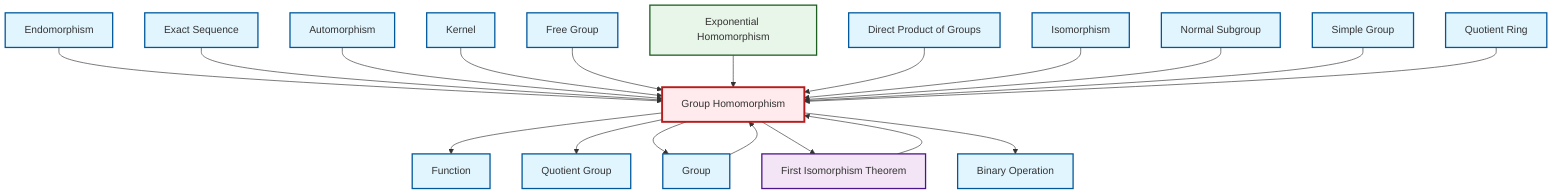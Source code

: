 graph TD
    classDef definition fill:#e1f5fe,stroke:#01579b,stroke-width:2px
    classDef theorem fill:#f3e5f5,stroke:#4a148c,stroke-width:2px
    classDef axiom fill:#fff3e0,stroke:#e65100,stroke-width:2px
    classDef example fill:#e8f5e9,stroke:#1b5e20,stroke-width:2px
    classDef current fill:#ffebee,stroke:#b71c1c,stroke-width:3px
    def-endomorphism["Endomorphism"]:::definition
    def-quotient-ring["Quotient Ring"]:::definition
    def-homomorphism["Group Homomorphism"]:::definition
    def-group["Group"]:::definition
    def-exact-sequence["Exact Sequence"]:::definition
    def-function["Function"]:::definition
    def-quotient-group["Quotient Group"]:::definition
    ex-exponential-homomorphism["Exponential Homomorphism"]:::example
    def-automorphism["Automorphism"]:::definition
    def-normal-subgroup["Normal Subgroup"]:::definition
    def-isomorphism["Isomorphism"]:::definition
    def-free-group["Free Group"]:::definition
    def-simple-group["Simple Group"]:::definition
    def-direct-product["Direct Product of Groups"]:::definition
    def-kernel["Kernel"]:::definition
    thm-first-isomorphism["First Isomorphism Theorem"]:::theorem
    def-binary-operation["Binary Operation"]:::definition
    def-endomorphism --> def-homomorphism
    def-homomorphism --> def-function
    def-exact-sequence --> def-homomorphism
    def-homomorphism --> def-quotient-group
    def-automorphism --> def-homomorphism
    def-kernel --> def-homomorphism
    def-free-group --> def-homomorphism
    ex-exponential-homomorphism --> def-homomorphism
    def-group --> def-homomorphism
    def-direct-product --> def-homomorphism
    def-isomorphism --> def-homomorphism
    def-homomorphism --> def-group
    def-normal-subgroup --> def-homomorphism
    def-homomorphism --> thm-first-isomorphism
    def-simple-group --> def-homomorphism
    def-quotient-ring --> def-homomorphism
    thm-first-isomorphism --> def-homomorphism
    def-homomorphism --> def-binary-operation
    class def-homomorphism current